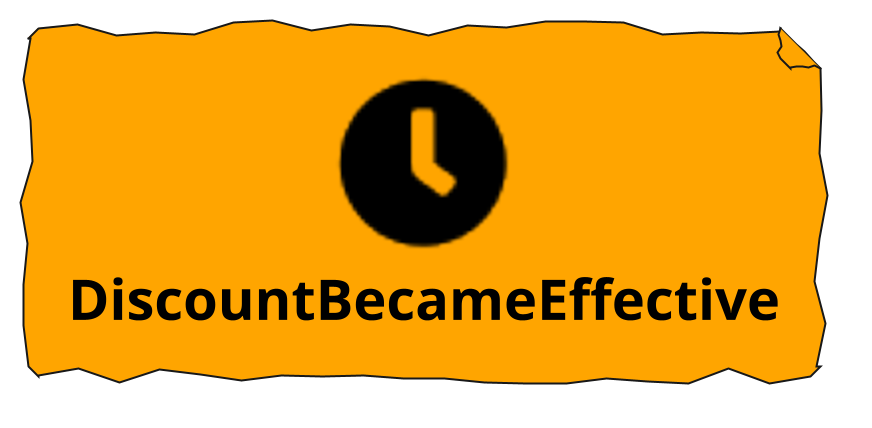@startuml
!include <tupadr3/common>
!include <tupadr3/font-awesome-5/clock>
!include <tupadr3/font-awesome-5/calendar_alt>

skinparam defaultFontName Purisa
skinparam handwritten true
skinparam backgroundcolor transparent

skinparam defaultTextAlignment center


scale 1200*480

file DiscountBecameEffective #Orange [
 <size:60><$clock></size>
 **DiscountBecameEffective**
]


@enduml